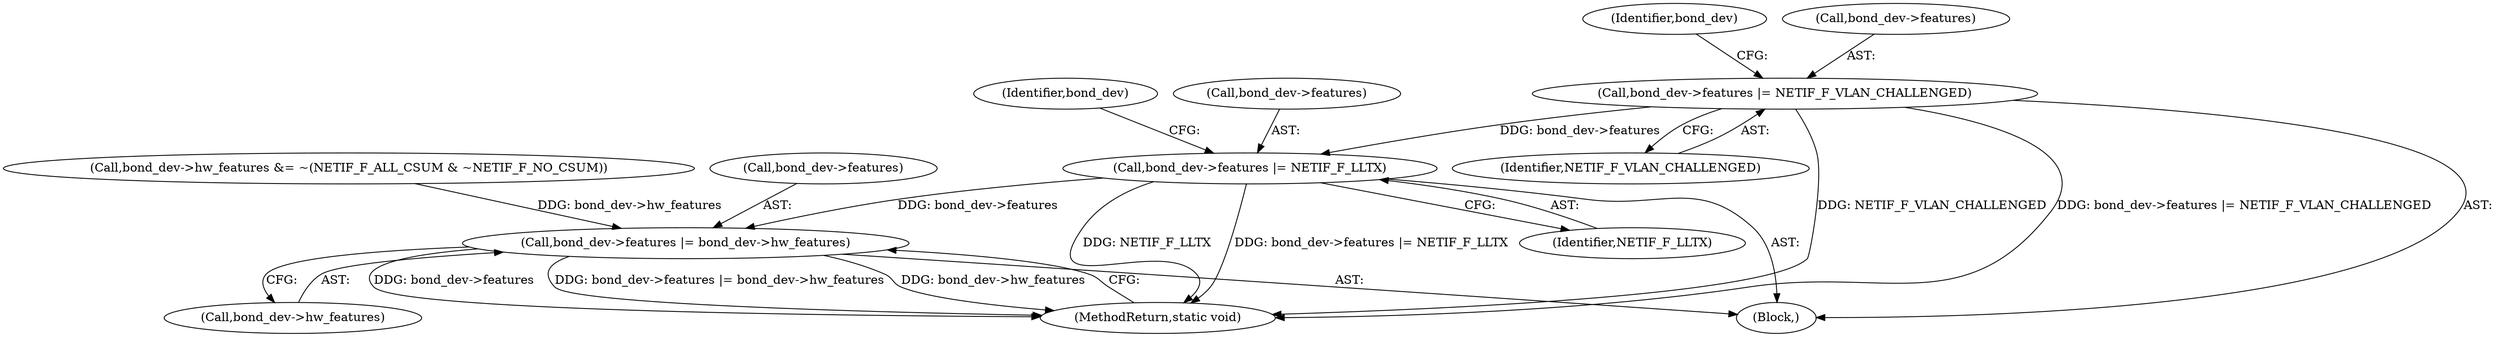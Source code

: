 digraph "0_linux_550fd08c2cebad61c548def135f67aba284c6162_1@pointer" {
"1000191" [label="(Call,bond_dev->features |= NETIF_F_VLAN_CHALLENGED)"];
"1000196" [label="(Call,bond_dev->features |= NETIF_F_LLTX)"];
"1000220" [label="(Call,bond_dev->features |= bond_dev->hw_features)"];
"1000198" [label="(Identifier,bond_dev)"];
"1000220" [label="(Call,bond_dev->features |= bond_dev->hw_features)"];
"1000203" [label="(Identifier,bond_dev)"];
"1000197" [label="(Call,bond_dev->features)"];
"1000195" [label="(Identifier,NETIF_F_VLAN_CHALLENGED)"];
"1000224" [label="(Call,bond_dev->hw_features)"];
"1000227" [label="(MethodReturn,static void)"];
"1000191" [label="(Call,bond_dev->features |= NETIF_F_VLAN_CHALLENGED)"];
"1000192" [label="(Call,bond_dev->features)"];
"1000212" [label="(Call,bond_dev->hw_features &= ~(NETIF_F_ALL_CSUM & ~NETIF_F_NO_CSUM))"];
"1000221" [label="(Call,bond_dev->features)"];
"1000200" [label="(Identifier,NETIF_F_LLTX)"];
"1000109" [label="(Block,)"];
"1000196" [label="(Call,bond_dev->features |= NETIF_F_LLTX)"];
"1000191" -> "1000109"  [label="AST: "];
"1000191" -> "1000195"  [label="CFG: "];
"1000192" -> "1000191"  [label="AST: "];
"1000195" -> "1000191"  [label="AST: "];
"1000198" -> "1000191"  [label="CFG: "];
"1000191" -> "1000227"  [label="DDG: NETIF_F_VLAN_CHALLENGED"];
"1000191" -> "1000227"  [label="DDG: bond_dev->features |= NETIF_F_VLAN_CHALLENGED"];
"1000191" -> "1000196"  [label="DDG: bond_dev->features"];
"1000196" -> "1000109"  [label="AST: "];
"1000196" -> "1000200"  [label="CFG: "];
"1000197" -> "1000196"  [label="AST: "];
"1000200" -> "1000196"  [label="AST: "];
"1000203" -> "1000196"  [label="CFG: "];
"1000196" -> "1000227"  [label="DDG: NETIF_F_LLTX"];
"1000196" -> "1000227"  [label="DDG: bond_dev->features |= NETIF_F_LLTX"];
"1000196" -> "1000220"  [label="DDG: bond_dev->features"];
"1000220" -> "1000109"  [label="AST: "];
"1000220" -> "1000224"  [label="CFG: "];
"1000221" -> "1000220"  [label="AST: "];
"1000224" -> "1000220"  [label="AST: "];
"1000227" -> "1000220"  [label="CFG: "];
"1000220" -> "1000227"  [label="DDG: bond_dev->features"];
"1000220" -> "1000227"  [label="DDG: bond_dev->features |= bond_dev->hw_features"];
"1000220" -> "1000227"  [label="DDG: bond_dev->hw_features"];
"1000212" -> "1000220"  [label="DDG: bond_dev->hw_features"];
}
